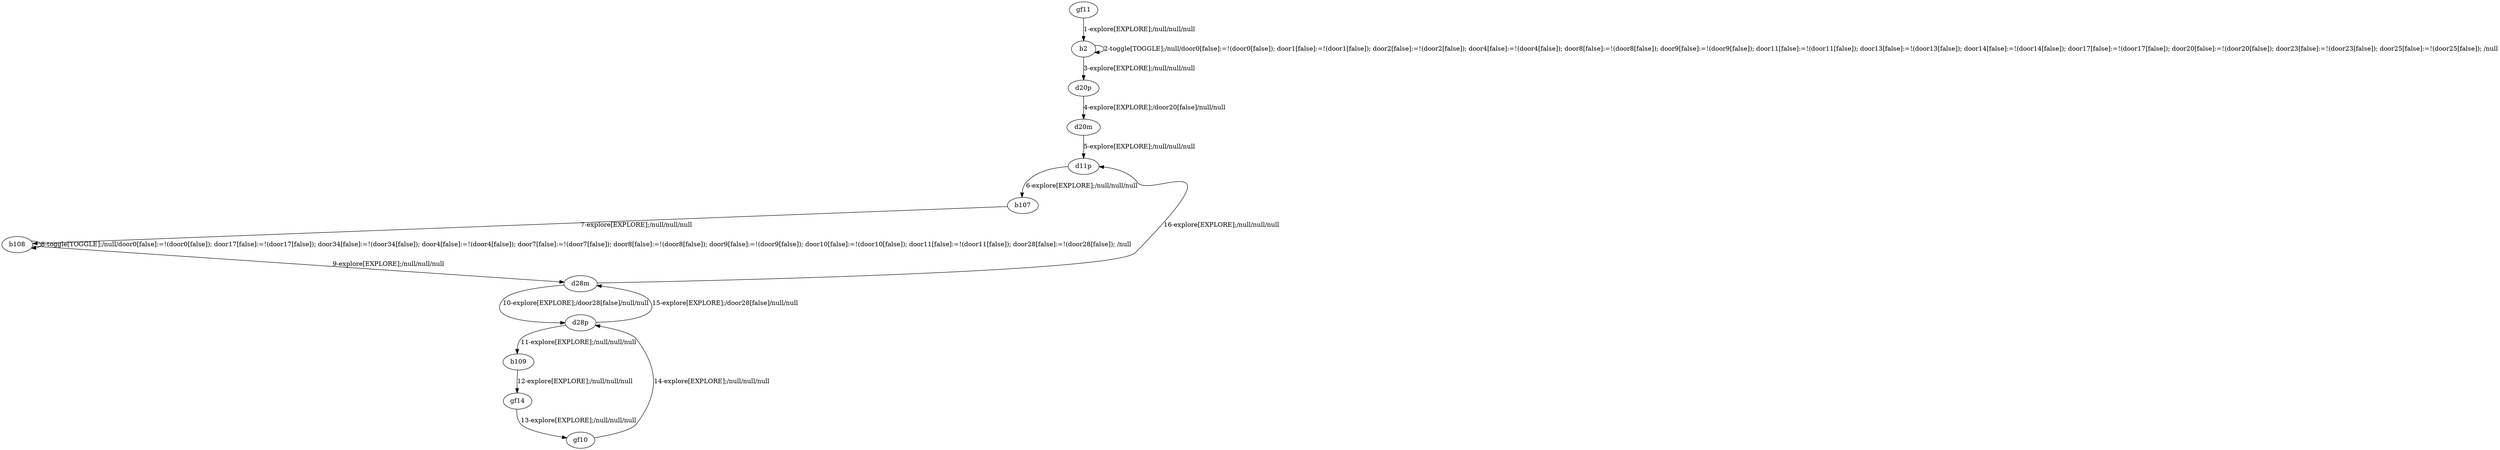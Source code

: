 # Total number of goals covered by this test: 7
# d28m --> d28p
# gf14 --> gf10
# gf10 --> d28p
# d28p --> b109
# b109 --> gf14
# d11p --> b107
# d28p --> d28m

digraph g {
"gf11" -> "b2" [label = "1-explore[EXPLORE];/null/null/null"];
"b2" -> "b2" [label = "2-toggle[TOGGLE];/null/door0[false]:=!(door0[false]); door1[false]:=!(door1[false]); door2[false]:=!(door2[false]); door4[false]:=!(door4[false]); door8[false]:=!(door8[false]); door9[false]:=!(door9[false]); door11[false]:=!(door11[false]); door13[false]:=!(door13[false]); door14[false]:=!(door14[false]); door17[false]:=!(door17[false]); door20[false]:=!(door20[false]); door23[false]:=!(door23[false]); door25[false]:=!(door25[false]); /null"];
"b2" -> "d20p" [label = "3-explore[EXPLORE];/null/null/null"];
"d20p" -> "d20m" [label = "4-explore[EXPLORE];/door20[false]/null/null"];
"d20m" -> "d11p" [label = "5-explore[EXPLORE];/null/null/null"];
"d11p" -> "b107" [label = "6-explore[EXPLORE];/null/null/null"];
"b107" -> "b108" [label = "7-explore[EXPLORE];/null/null/null"];
"b108" -> "b108" [label = "8-toggle[TOGGLE];/null/door0[false]:=!(door0[false]); door17[false]:=!(door17[false]); door34[false]:=!(door34[false]); door4[false]:=!(door4[false]); door7[false]:=!(door7[false]); door8[false]:=!(door8[false]); door9[false]:=!(door9[false]); door10[false]:=!(door10[false]); door11[false]:=!(door11[false]); door28[false]:=!(door28[false]); /null"];
"b108" -> "d28m" [label = "9-explore[EXPLORE];/null/null/null"];
"d28m" -> "d28p" [label = "10-explore[EXPLORE];/door28[false]/null/null"];
"d28p" -> "b109" [label = "11-explore[EXPLORE];/null/null/null"];
"b109" -> "gf14" [label = "12-explore[EXPLORE];/null/null/null"];
"gf14" -> "gf10" [label = "13-explore[EXPLORE];/null/null/null"];
"gf10" -> "d28p" [label = "14-explore[EXPLORE];/null/null/null"];
"d28p" -> "d28m" [label = "15-explore[EXPLORE];/door28[false]/null/null"];
"d28m" -> "d11p" [label = "16-explore[EXPLORE];/null/null/null"];
}